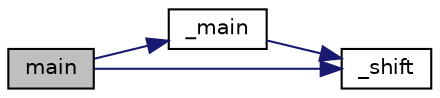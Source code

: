 digraph "main"
{
 // LATEX_PDF_SIZE
  bgcolor="transparent";
  edge [fontname="Helvetica",fontsize="10",labelfontname="Helvetica",labelfontsize="10"];
  node [fontname="Helvetica",fontsize="10",shape=record];
  rankdir="LR";
  Node1 [label="main",height=0.2,width=0.4,color="black", fillcolor="grey75", style="filled", fontcolor="black",tooltip=" "];
  Node1 -> Node2 [color="midnightblue",fontsize="10",style="solid",fontname="Helvetica"];
  Node2 [label="_main",height=0.2,width=0.4,color="black",URL="$dc/d45/cbuild_8c.html#a445b321412f153a746b5168aad14bcc0",tooltip=" "];
  Node2 -> Node3 [color="midnightblue",fontsize="10",style="solid",fontname="Helvetica"];
  Node3 [label="_shift",height=0.2,width=0.4,color="black",URL="$dc/dda/cbuild_8h.html#a21ef846688c5a4626fdc1d419a0f1c56",tooltip=" "];
  Node1 -> Node3 [color="midnightblue",fontsize="10",style="solid",fontname="Helvetica"];
}
